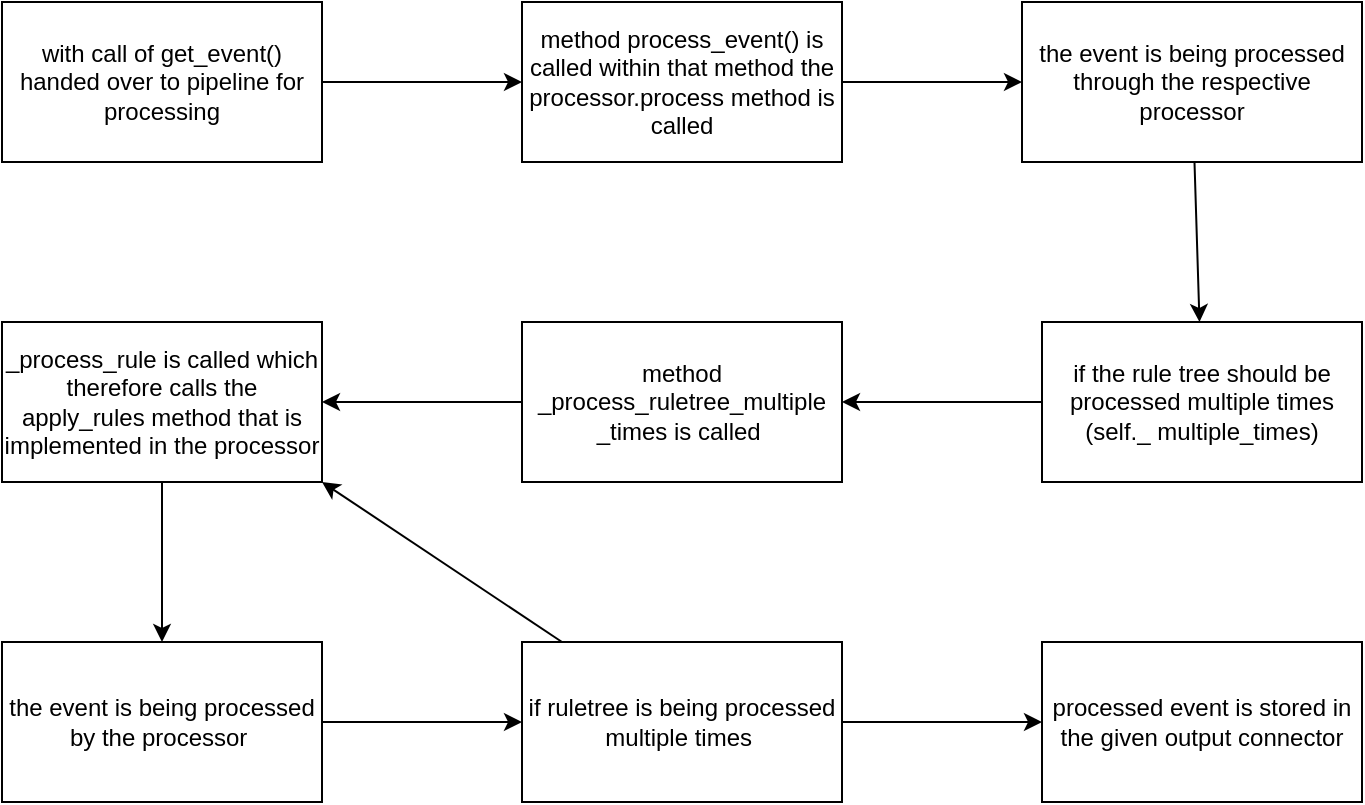 <mxfile>
    <diagram id="a03-Ii1XNDp9HGae31oh" name="Page-1">
        <mxGraphModel dx="1072" dy="307" grid="1" gridSize="10" guides="1" tooltips="1" connect="1" arrows="1" fold="1" page="1" pageScale="1" pageWidth="850" pageHeight="1100" math="0" shadow="0">
            <root>
                <mxCell id="0"/>
                <mxCell id="1" parent="0"/>
                <mxCell id="4" value="" style="edgeStyle=none;html=1;" edge="1" parent="1" source="2" target="3">
                    <mxGeometry relative="1" as="geometry"/>
                </mxCell>
                <mxCell id="2" value="with call of get_event() handed over to pipeline for processing" style="rounded=0;whiteSpace=wrap;html=1;" vertex="1" parent="1">
                    <mxGeometry x="40" y="40" width="160" height="80" as="geometry"/>
                </mxCell>
                <mxCell id="6" value="" style="edgeStyle=none;html=1;" edge="1" parent="1" source="3" target="5">
                    <mxGeometry relative="1" as="geometry"/>
                </mxCell>
                <mxCell id="3" value="method process_event() is called within that method the processor.process method is called" style="whiteSpace=wrap;html=1;rounded=0;" vertex="1" parent="1">
                    <mxGeometry x="300" y="40" width="160" height="80" as="geometry"/>
                </mxCell>
                <mxCell id="8" value="" style="edgeStyle=none;html=1;" edge="1" parent="1" source="5" target="7">
                    <mxGeometry relative="1" as="geometry"/>
                </mxCell>
                <mxCell id="5" value="the event is being processed through the respective processor" style="whiteSpace=wrap;html=1;rounded=0;" vertex="1" parent="1">
                    <mxGeometry x="550" y="40" width="170" height="80" as="geometry"/>
                </mxCell>
                <mxCell id="12" value="" style="edgeStyle=none;html=1;" edge="1" parent="1" source="7" target="11">
                    <mxGeometry relative="1" as="geometry"/>
                </mxCell>
                <mxCell id="7" value="if the rule tree should be processed multiple times&lt;br&gt;(self._ multiple_times)" style="whiteSpace=wrap;html=1;rounded=0;" vertex="1" parent="1">
                    <mxGeometry x="560" y="200" width="160" height="80" as="geometry"/>
                </mxCell>
                <mxCell id="14" value="" style="edgeStyle=none;html=1;" edge="1" parent="1" source="11" target="13">
                    <mxGeometry relative="1" as="geometry"/>
                </mxCell>
                <mxCell id="11" value="method _process_ruletree_multiple&lt;br&gt;_times is called&amp;nbsp;" style="whiteSpace=wrap;html=1;rounded=0;" vertex="1" parent="1">
                    <mxGeometry x="300" y="200" width="160" height="80" as="geometry"/>
                </mxCell>
                <mxCell id="16" value="" style="edgeStyle=none;html=1;" edge="1" parent="1" source="13" target="15">
                    <mxGeometry relative="1" as="geometry"/>
                </mxCell>
                <mxCell id="13" value="_process_rule is called which therefore calls the apply_rules method that is implemented in the processor" style="whiteSpace=wrap;html=1;rounded=0;" vertex="1" parent="1">
                    <mxGeometry x="40" y="200" width="160" height="80" as="geometry"/>
                </mxCell>
                <mxCell id="18" value="" style="edgeStyle=none;html=1;" edge="1" parent="1" source="15" target="17">
                    <mxGeometry relative="1" as="geometry"/>
                </mxCell>
                <mxCell id="15" value="the event is being processed by the processor&amp;nbsp;" style="whiteSpace=wrap;html=1;rounded=0;" vertex="1" parent="1">
                    <mxGeometry x="40" y="360" width="160" height="80" as="geometry"/>
                </mxCell>
                <mxCell id="19" style="edgeStyle=none;html=1;entryX=1;entryY=1;entryDx=0;entryDy=0;" edge="1" parent="1" source="17" target="13">
                    <mxGeometry relative="1" as="geometry"/>
                </mxCell>
                <mxCell id="21" value="" style="edgeStyle=none;html=1;" edge="1" parent="1" source="17" target="20">
                    <mxGeometry relative="1" as="geometry"/>
                </mxCell>
                <mxCell id="17" value="if ruletree is being processed multiple times&amp;nbsp;" style="whiteSpace=wrap;html=1;rounded=0;" vertex="1" parent="1">
                    <mxGeometry x="300" y="360" width="160" height="80" as="geometry"/>
                </mxCell>
                <mxCell id="20" value="processed event is stored in the given output connector" style="whiteSpace=wrap;html=1;rounded=0;" vertex="1" parent="1">
                    <mxGeometry x="560" y="360" width="160" height="80" as="geometry"/>
                </mxCell>
            </root>
        </mxGraphModel>
    </diagram>
</mxfile>